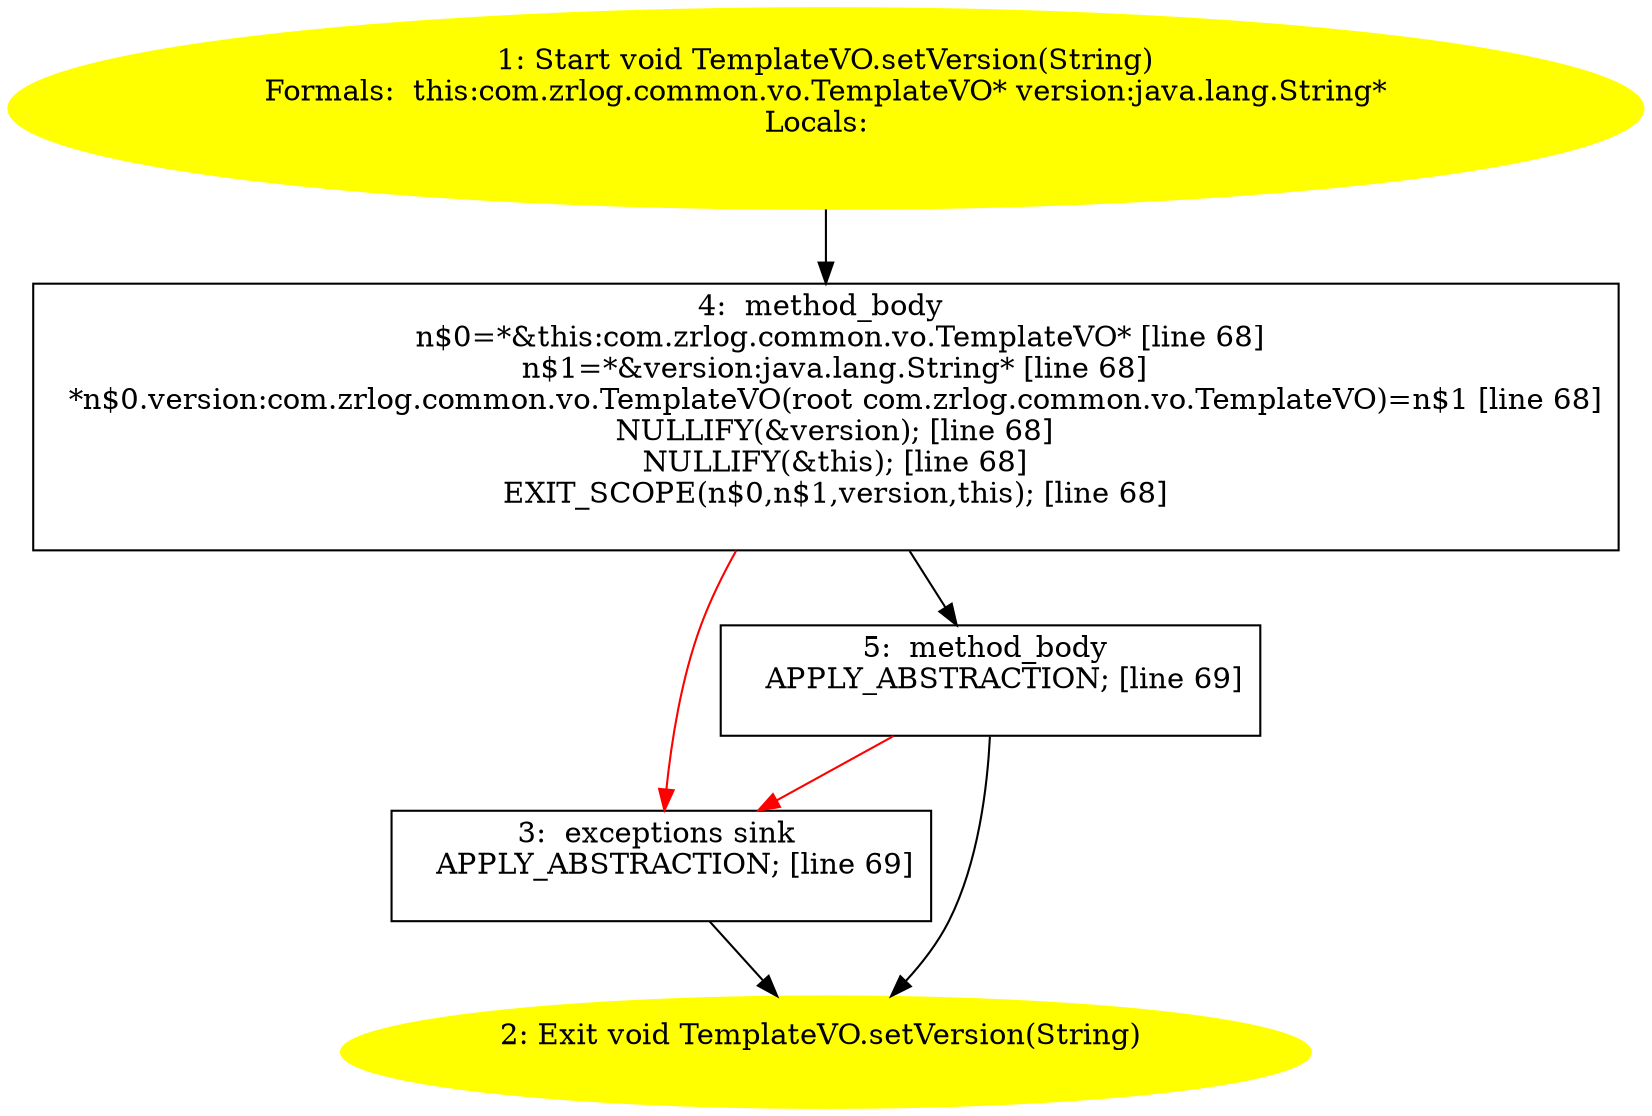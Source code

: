 /* @generated */
digraph cfg {
"com.zrlog.common.vo.TemplateVO.setVersion(java.lang.String):void.ff372f578705884a097460811e6affcd_1" [label="1: Start void TemplateVO.setVersion(String)\nFormals:  this:com.zrlog.common.vo.TemplateVO* version:java.lang.String*\nLocals:  \n  " color=yellow style=filled]
	

	 "com.zrlog.common.vo.TemplateVO.setVersion(java.lang.String):void.ff372f578705884a097460811e6affcd_1" -> "com.zrlog.common.vo.TemplateVO.setVersion(java.lang.String):void.ff372f578705884a097460811e6affcd_4" ;
"com.zrlog.common.vo.TemplateVO.setVersion(java.lang.String):void.ff372f578705884a097460811e6affcd_2" [label="2: Exit void TemplateVO.setVersion(String) \n  " color=yellow style=filled]
	

"com.zrlog.common.vo.TemplateVO.setVersion(java.lang.String):void.ff372f578705884a097460811e6affcd_3" [label="3:  exceptions sink \n   APPLY_ABSTRACTION; [line 69]\n " shape="box"]
	

	 "com.zrlog.common.vo.TemplateVO.setVersion(java.lang.String):void.ff372f578705884a097460811e6affcd_3" -> "com.zrlog.common.vo.TemplateVO.setVersion(java.lang.String):void.ff372f578705884a097460811e6affcd_2" ;
"com.zrlog.common.vo.TemplateVO.setVersion(java.lang.String):void.ff372f578705884a097460811e6affcd_4" [label="4:  method_body \n   n$0=*&this:com.zrlog.common.vo.TemplateVO* [line 68]\n  n$1=*&version:java.lang.String* [line 68]\n  *n$0.version:com.zrlog.common.vo.TemplateVO(root com.zrlog.common.vo.TemplateVO)=n$1 [line 68]\n  NULLIFY(&version); [line 68]\n  NULLIFY(&this); [line 68]\n  EXIT_SCOPE(n$0,n$1,version,this); [line 68]\n " shape="box"]
	

	 "com.zrlog.common.vo.TemplateVO.setVersion(java.lang.String):void.ff372f578705884a097460811e6affcd_4" -> "com.zrlog.common.vo.TemplateVO.setVersion(java.lang.String):void.ff372f578705884a097460811e6affcd_5" ;
	 "com.zrlog.common.vo.TemplateVO.setVersion(java.lang.String):void.ff372f578705884a097460811e6affcd_4" -> "com.zrlog.common.vo.TemplateVO.setVersion(java.lang.String):void.ff372f578705884a097460811e6affcd_3" [color="red" ];
"com.zrlog.common.vo.TemplateVO.setVersion(java.lang.String):void.ff372f578705884a097460811e6affcd_5" [label="5:  method_body \n   APPLY_ABSTRACTION; [line 69]\n " shape="box"]
	

	 "com.zrlog.common.vo.TemplateVO.setVersion(java.lang.String):void.ff372f578705884a097460811e6affcd_5" -> "com.zrlog.common.vo.TemplateVO.setVersion(java.lang.String):void.ff372f578705884a097460811e6affcd_2" ;
	 "com.zrlog.common.vo.TemplateVO.setVersion(java.lang.String):void.ff372f578705884a097460811e6affcd_5" -> "com.zrlog.common.vo.TemplateVO.setVersion(java.lang.String):void.ff372f578705884a097460811e6affcd_3" [color="red" ];
}

